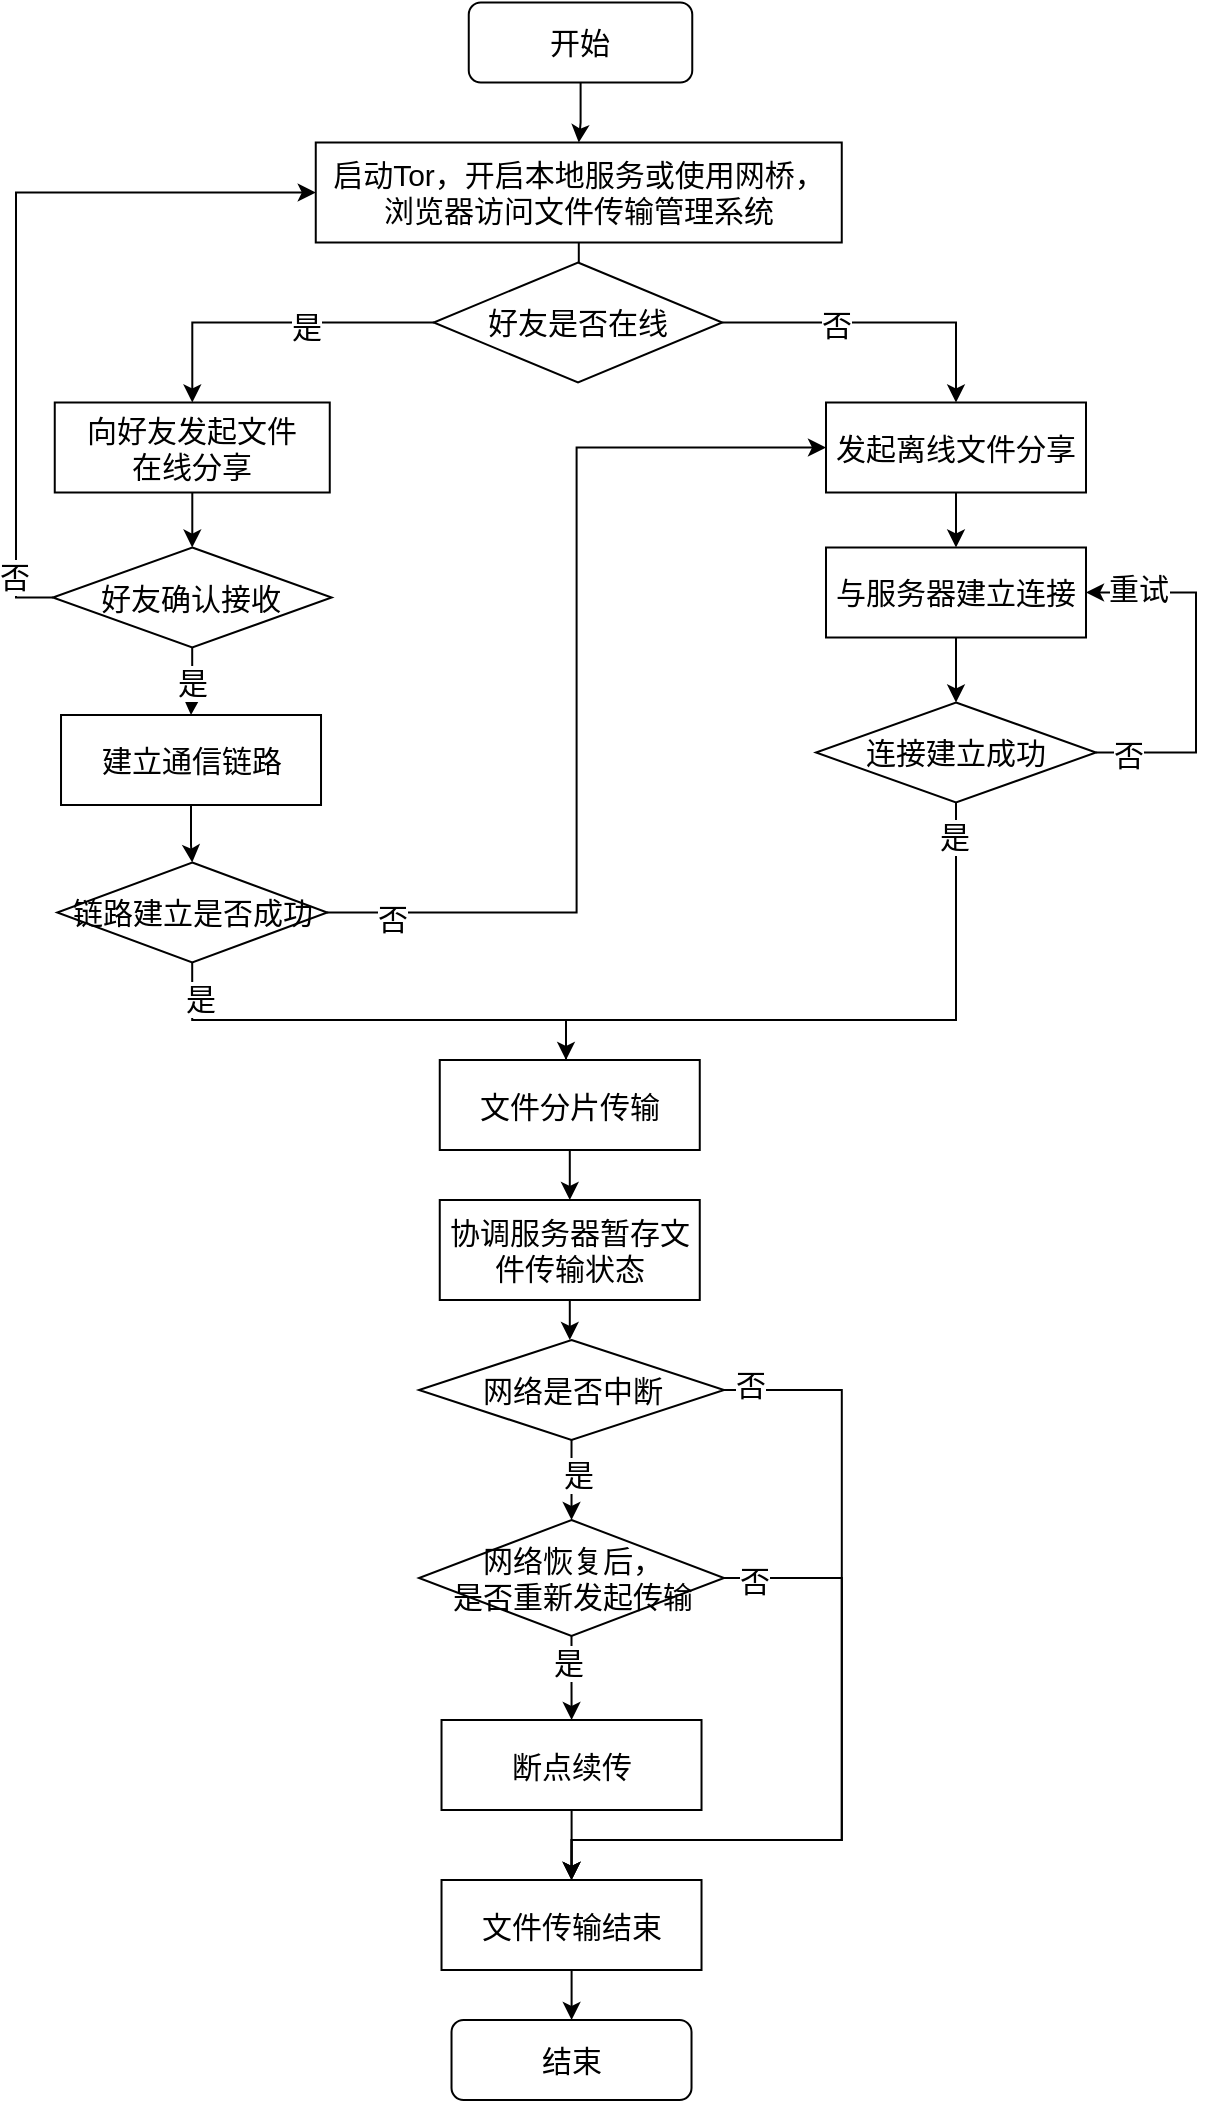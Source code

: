 <mxfile version="14.5.10" type="github">
  <diagram id="kkxicVWJ4khZdMPzZSkg" name="Page-1">
    <mxGraphModel dx="910" dy="591" grid="1" gridSize="10" guides="1" tooltips="1" connect="1" arrows="1" fold="1" page="1" pageScale="1" pageWidth="1654" pageHeight="2336" math="0" shadow="0">
      <root>
        <mxCell id="0" />
        <mxCell id="1" parent="0" />
        <mxCell id="E08MiePJ2XD23bQXPZum-11" value="" style="edgeStyle=orthogonalEdgeStyle;rounded=0;orthogonalLoop=1;jettySize=auto;html=1;fontSize=15;" edge="1" parent="1" source="E08MiePJ2XD23bQXPZum-1" target="E08MiePJ2XD23bQXPZum-10">
          <mxGeometry relative="1" as="geometry" />
        </mxCell>
        <mxCell id="E08MiePJ2XD23bQXPZum-1" value="开始" style="rounded=1;whiteSpace=wrap;html=1;fontSize=15;" vertex="1" parent="1">
          <mxGeometry x="386.38" y="271.25" width="111.75" height="40" as="geometry" />
        </mxCell>
        <mxCell id="E08MiePJ2XD23bQXPZum-73" value="" style="edgeStyle=orthogonalEdgeStyle;rounded=0;orthogonalLoop=1;jettySize=auto;html=1;fontSize=15;" edge="1" parent="1" source="E08MiePJ2XD23bQXPZum-10" target="E08MiePJ2XD23bQXPZum-12">
          <mxGeometry relative="1" as="geometry" />
        </mxCell>
        <mxCell id="E08MiePJ2XD23bQXPZum-10" value="启动Tor，开启本地服务或使用网桥，&lt;br style=&quot;font-size: 15px;&quot;&gt;浏览器访问文件传输管理系统" style="rounded=0;whiteSpace=wrap;html=1;fontSize=15;" vertex="1" parent="1">
          <mxGeometry x="309.88" y="341.25" width="263" height="50" as="geometry" />
        </mxCell>
        <mxCell id="E08MiePJ2XD23bQXPZum-15" value="" style="edgeStyle=orthogonalEdgeStyle;rounded=0;orthogonalLoop=1;jettySize=auto;html=1;fontSize=15;" edge="1" parent="1" source="E08MiePJ2XD23bQXPZum-12" target="E08MiePJ2XD23bQXPZum-14">
          <mxGeometry relative="1" as="geometry" />
        </mxCell>
        <mxCell id="E08MiePJ2XD23bQXPZum-16" value="是" style="edgeLabel;html=1;align=center;verticalAlign=middle;resizable=0;points=[];fontSize=15;" vertex="1" connectable="0" parent="E08MiePJ2XD23bQXPZum-15">
          <mxGeometry x="-0.2" y="1" relative="1" as="geometry">
            <mxPoint as="offset" />
          </mxGeometry>
        </mxCell>
        <mxCell id="E08MiePJ2XD23bQXPZum-19" value="" style="edgeStyle=orthogonalEdgeStyle;rounded=0;orthogonalLoop=1;jettySize=auto;html=1;fontSize=15;entryX=0.5;entryY=0;entryDx=0;entryDy=0;exitX=1;exitY=0.5;exitDx=0;exitDy=0;" edge="1" parent="1" source="E08MiePJ2XD23bQXPZum-12" target="E08MiePJ2XD23bQXPZum-18">
          <mxGeometry relative="1" as="geometry">
            <Array as="points">
              <mxPoint x="630" y="431.25" />
            </Array>
          </mxGeometry>
        </mxCell>
        <mxCell id="E08MiePJ2XD23bQXPZum-20" value="否" style="edgeLabel;html=1;align=center;verticalAlign=middle;resizable=0;points=[];fontSize=15;" vertex="1" connectable="0" parent="E08MiePJ2XD23bQXPZum-19">
          <mxGeometry x="-0.678" y="2" relative="1" as="geometry">
            <mxPoint x="32" y="2" as="offset" />
          </mxGeometry>
        </mxCell>
        <mxCell id="E08MiePJ2XD23bQXPZum-12" value="好友是否在线" style="rhombus;whiteSpace=wrap;html=1;rounded=0;fontSize=15;" vertex="1" parent="1">
          <mxGeometry x="368.88" y="401.25" width="144.25" height="60" as="geometry" />
        </mxCell>
        <mxCell id="E08MiePJ2XD23bQXPZum-22" value="" style="edgeStyle=orthogonalEdgeStyle;rounded=0;orthogonalLoop=1;jettySize=auto;html=1;fontSize=15;" edge="1" parent="1" source="E08MiePJ2XD23bQXPZum-14" target="E08MiePJ2XD23bQXPZum-21">
          <mxGeometry relative="1" as="geometry" />
        </mxCell>
        <mxCell id="E08MiePJ2XD23bQXPZum-14" value="向好友发起文件&lt;br style=&quot;font-size: 15px;&quot;&gt;在线分享" style="rounded=0;whiteSpace=wrap;html=1;fontSize=15;" vertex="1" parent="1">
          <mxGeometry x="179.38" y="471.25" width="137.5" height="45" as="geometry" />
        </mxCell>
        <mxCell id="E08MiePJ2XD23bQXPZum-32" value="" style="edgeStyle=orthogonalEdgeStyle;rounded=0;orthogonalLoop=1;jettySize=auto;html=1;fontSize=15;" edge="1" parent="1" source="E08MiePJ2XD23bQXPZum-18" target="E08MiePJ2XD23bQXPZum-31">
          <mxGeometry relative="1" as="geometry" />
        </mxCell>
        <mxCell id="E08MiePJ2XD23bQXPZum-18" value="发起离线文件分享" style="whiteSpace=wrap;html=1;rounded=0;fontSize=15;" vertex="1" parent="1">
          <mxGeometry x="565" y="471.25" width="130" height="45" as="geometry" />
        </mxCell>
        <mxCell id="E08MiePJ2XD23bQXPZum-24" value="是" style="edgeStyle=orthogonalEdgeStyle;rounded=0;orthogonalLoop=1;jettySize=auto;html=1;fontSize=15;" edge="1" parent="1" source="E08MiePJ2XD23bQXPZum-21" target="E08MiePJ2XD23bQXPZum-23">
          <mxGeometry relative="1" as="geometry" />
        </mxCell>
        <mxCell id="E08MiePJ2XD23bQXPZum-67" style="edgeStyle=orthogonalEdgeStyle;rounded=0;orthogonalLoop=1;jettySize=auto;html=1;fontSize=15;entryX=0;entryY=0.5;entryDx=0;entryDy=0;" edge="1" parent="1" source="E08MiePJ2XD23bQXPZum-21" target="E08MiePJ2XD23bQXPZum-10">
          <mxGeometry relative="1" as="geometry">
            <mxPoint x="180" y="331.25" as="targetPoint" />
            <Array as="points">
              <mxPoint x="160" y="569" />
              <mxPoint x="160" y="366" />
            </Array>
          </mxGeometry>
        </mxCell>
        <mxCell id="E08MiePJ2XD23bQXPZum-68" value="否" style="edgeLabel;html=1;align=center;verticalAlign=middle;resizable=0;points=[];fontSize=15;" vertex="1" connectable="0" parent="E08MiePJ2XD23bQXPZum-67">
          <mxGeometry x="-0.839" y="1" relative="1" as="geometry">
            <mxPoint as="offset" />
          </mxGeometry>
        </mxCell>
        <mxCell id="E08MiePJ2XD23bQXPZum-21" value="好友确认接收" style="rhombus;whiteSpace=wrap;html=1;rounded=0;fontSize=15;" vertex="1" parent="1">
          <mxGeometry x="178.45" y="543.75" width="139.37" height="50" as="geometry" />
        </mxCell>
        <mxCell id="E08MiePJ2XD23bQXPZum-26" value="" style="edgeStyle=orthogonalEdgeStyle;rounded=0;orthogonalLoop=1;jettySize=auto;html=1;fontSize=15;" edge="1" parent="1" source="E08MiePJ2XD23bQXPZum-23" target="E08MiePJ2XD23bQXPZum-25">
          <mxGeometry relative="1" as="geometry" />
        </mxCell>
        <mxCell id="E08MiePJ2XD23bQXPZum-23" value="建立通信链路" style="whiteSpace=wrap;html=1;rounded=0;fontSize=15;" vertex="1" parent="1">
          <mxGeometry x="182.51" y="627.5" width="130" height="45" as="geometry" />
        </mxCell>
        <mxCell id="E08MiePJ2XD23bQXPZum-27" style="edgeStyle=orthogonalEdgeStyle;rounded=0;orthogonalLoop=1;jettySize=auto;html=1;entryX=0;entryY=0.5;entryDx=0;entryDy=0;fontSize=15;" edge="1" parent="1" source="E08MiePJ2XD23bQXPZum-25" target="E08MiePJ2XD23bQXPZum-18">
          <mxGeometry relative="1" as="geometry" />
        </mxCell>
        <mxCell id="E08MiePJ2XD23bQXPZum-28" value="否" style="edgeLabel;html=1;align=center;verticalAlign=middle;resizable=0;points=[];fontSize=15;" vertex="1" connectable="0" parent="E08MiePJ2XD23bQXPZum-27">
          <mxGeometry x="-0.866" y="-2" relative="1" as="geometry">
            <mxPoint as="offset" />
          </mxGeometry>
        </mxCell>
        <mxCell id="E08MiePJ2XD23bQXPZum-45" value="" style="edgeStyle=orthogonalEdgeStyle;rounded=0;orthogonalLoop=1;jettySize=auto;html=1;fontSize=15;" edge="1" parent="1" source="E08MiePJ2XD23bQXPZum-25">
          <mxGeometry relative="1" as="geometry">
            <mxPoint x="435" y="820" as="targetPoint" />
            <Array as="points">
              <mxPoint x="248" y="780" />
              <mxPoint x="435" y="780" />
            </Array>
          </mxGeometry>
        </mxCell>
        <mxCell id="E08MiePJ2XD23bQXPZum-49" value="是" style="edgeLabel;html=1;align=center;verticalAlign=middle;resizable=0;points=[];fontSize=15;" vertex="1" connectable="0" parent="E08MiePJ2XD23bQXPZum-45">
          <mxGeometry x="-0.865" y="4" relative="1" as="geometry">
            <mxPoint as="offset" />
          </mxGeometry>
        </mxCell>
        <mxCell id="E08MiePJ2XD23bQXPZum-25" value="链路建立是否成功" style="rhombus;whiteSpace=wrap;html=1;rounded=0;fontSize=15;" vertex="1" parent="1">
          <mxGeometry x="180.63" y="701.25" width="135" height="50" as="geometry" />
        </mxCell>
        <mxCell id="E08MiePJ2XD23bQXPZum-70" value="" style="edgeStyle=orthogonalEdgeStyle;rounded=0;orthogonalLoop=1;jettySize=auto;html=1;fontSize=15;" edge="1" parent="1" source="E08MiePJ2XD23bQXPZum-29" target="E08MiePJ2XD23bQXPZum-69">
          <mxGeometry relative="1" as="geometry" />
        </mxCell>
        <mxCell id="E08MiePJ2XD23bQXPZum-29" value="文件分片传输" style="whiteSpace=wrap;html=1;rounded=0;fontSize=15;" vertex="1" parent="1">
          <mxGeometry x="371.88" y="800" width="130" height="45" as="geometry" />
        </mxCell>
        <mxCell id="E08MiePJ2XD23bQXPZum-34" value="" style="edgeStyle=orthogonalEdgeStyle;rounded=0;orthogonalLoop=1;jettySize=auto;html=1;fontSize=15;" edge="1" parent="1" source="E08MiePJ2XD23bQXPZum-31" target="E08MiePJ2XD23bQXPZum-33">
          <mxGeometry relative="1" as="geometry" />
        </mxCell>
        <mxCell id="E08MiePJ2XD23bQXPZum-31" value="与服务器建立连接" style="whiteSpace=wrap;html=1;rounded=0;fontSize=15;" vertex="1" parent="1">
          <mxGeometry x="565" y="543.75" width="130" height="45" as="geometry" />
        </mxCell>
        <mxCell id="E08MiePJ2XD23bQXPZum-35" style="edgeStyle=orthogonalEdgeStyle;rounded=0;orthogonalLoop=1;jettySize=auto;html=1;entryX=1;entryY=0.5;entryDx=0;entryDy=0;fontSize=15;" edge="1" parent="1" source="E08MiePJ2XD23bQXPZum-33" target="E08MiePJ2XD23bQXPZum-31">
          <mxGeometry relative="1" as="geometry">
            <Array as="points">
              <mxPoint x="750" y="646.25" />
              <mxPoint x="750" y="566.25" />
            </Array>
          </mxGeometry>
        </mxCell>
        <mxCell id="E08MiePJ2XD23bQXPZum-36" value="否" style="edgeLabel;html=1;align=center;verticalAlign=middle;resizable=0;points=[];fontSize=15;" vertex="1" connectable="0" parent="E08MiePJ2XD23bQXPZum-35">
          <mxGeometry x="-0.826" relative="1" as="geometry">
            <mxPoint as="offset" />
          </mxGeometry>
        </mxCell>
        <mxCell id="E08MiePJ2XD23bQXPZum-37" value="重试" style="edgeLabel;html=1;align=center;verticalAlign=middle;resizable=0;points=[];fontSize=15;" vertex="1" connectable="0" parent="E08MiePJ2XD23bQXPZum-35">
          <mxGeometry x="0.723" y="-3" relative="1" as="geometry">
            <mxPoint as="offset" />
          </mxGeometry>
        </mxCell>
        <mxCell id="E08MiePJ2XD23bQXPZum-48" style="edgeStyle=orthogonalEdgeStyle;rounded=0;orthogonalLoop=1;jettySize=auto;html=1;fontSize=15;" edge="1" parent="1" source="E08MiePJ2XD23bQXPZum-33">
          <mxGeometry relative="1" as="geometry">
            <mxPoint x="435" y="800" as="targetPoint" />
            <Array as="points">
              <mxPoint x="630" y="780" />
              <mxPoint x="435" y="780" />
            </Array>
          </mxGeometry>
        </mxCell>
        <mxCell id="E08MiePJ2XD23bQXPZum-50" value="是" style="edgeLabel;html=1;align=center;verticalAlign=middle;resizable=0;points=[];fontSize=15;" vertex="1" connectable="0" parent="E08MiePJ2XD23bQXPZum-48">
          <mxGeometry x="-0.899" y="-1" relative="1" as="geometry">
            <mxPoint as="offset" />
          </mxGeometry>
        </mxCell>
        <mxCell id="E08MiePJ2XD23bQXPZum-33" value="连接建立成功" style="rhombus;whiteSpace=wrap;html=1;rounded=0;fontSize=15;" vertex="1" parent="1">
          <mxGeometry x="560" y="621.25" width="140" height="50" as="geometry" />
        </mxCell>
        <mxCell id="E08MiePJ2XD23bQXPZum-59" style="edgeStyle=orthogonalEdgeStyle;rounded=0;orthogonalLoop=1;jettySize=auto;html=1;entryX=0.5;entryY=0;entryDx=0;entryDy=0;fontSize=15;" edge="1" parent="1" source="E08MiePJ2XD23bQXPZum-41" target="E08MiePJ2XD23bQXPZum-56">
          <mxGeometry relative="1" as="geometry">
            <Array as="points">
              <mxPoint x="572.88" y="965" />
              <mxPoint x="572.88" y="1190" />
              <mxPoint x="437.88" y="1190" />
            </Array>
          </mxGeometry>
        </mxCell>
        <mxCell id="E08MiePJ2XD23bQXPZum-60" value="否" style="edgeLabel;html=1;align=center;verticalAlign=middle;resizable=0;points=[];fontSize=15;" vertex="1" connectable="0" parent="E08MiePJ2XD23bQXPZum-59">
          <mxGeometry x="-0.944" y="3" relative="1" as="geometry">
            <mxPoint as="offset" />
          </mxGeometry>
        </mxCell>
        <mxCell id="E08MiePJ2XD23bQXPZum-74" value="" style="edgeStyle=orthogonalEdgeStyle;rounded=0;orthogonalLoop=1;jettySize=auto;html=1;fontSize=15;" edge="1" parent="1" source="E08MiePJ2XD23bQXPZum-41" target="E08MiePJ2XD23bQXPZum-52">
          <mxGeometry relative="1" as="geometry" />
        </mxCell>
        <mxCell id="E08MiePJ2XD23bQXPZum-75" value="是" style="edgeLabel;html=1;align=center;verticalAlign=middle;resizable=0;points=[];fontSize=15;" vertex="1" connectable="0" parent="E08MiePJ2XD23bQXPZum-74">
          <mxGeometry x="-0.15" y="3" relative="1" as="geometry">
            <mxPoint as="offset" />
          </mxGeometry>
        </mxCell>
        <mxCell id="E08MiePJ2XD23bQXPZum-41" value="网络是否中断" style="rhombus;whiteSpace=wrap;html=1;rounded=0;fontSize=15;" vertex="1" parent="1">
          <mxGeometry x="361.51" y="940" width="152.5" height="50" as="geometry" />
        </mxCell>
        <mxCell id="E08MiePJ2XD23bQXPZum-55" value="" style="edgeStyle=orthogonalEdgeStyle;rounded=0;orthogonalLoop=1;jettySize=auto;html=1;fontSize=15;" edge="1" parent="1" source="E08MiePJ2XD23bQXPZum-52" target="E08MiePJ2XD23bQXPZum-54">
          <mxGeometry relative="1" as="geometry" />
        </mxCell>
        <mxCell id="E08MiePJ2XD23bQXPZum-58" value="是" style="edgeLabel;html=1;align=center;verticalAlign=middle;resizable=0;points=[];fontSize=15;" vertex="1" connectable="0" parent="E08MiePJ2XD23bQXPZum-55">
          <mxGeometry x="-0.4" y="-2" relative="1" as="geometry">
            <mxPoint as="offset" />
          </mxGeometry>
        </mxCell>
        <mxCell id="E08MiePJ2XD23bQXPZum-62" style="edgeStyle=orthogonalEdgeStyle;rounded=0;orthogonalLoop=1;jettySize=auto;html=1;entryX=0.5;entryY=0;entryDx=0;entryDy=0;fontSize=15;" edge="1" parent="1" source="E08MiePJ2XD23bQXPZum-52" target="E08MiePJ2XD23bQXPZum-56">
          <mxGeometry relative="1" as="geometry">
            <Array as="points">
              <mxPoint x="572.88" y="1059" />
              <mxPoint x="572.88" y="1190" />
              <mxPoint x="437.88" y="1190" />
            </Array>
          </mxGeometry>
        </mxCell>
        <mxCell id="E08MiePJ2XD23bQXPZum-63" value="否" style="edgeLabel;html=1;align=center;verticalAlign=middle;resizable=0;points=[];fontSize=15;" vertex="1" connectable="0" parent="E08MiePJ2XD23bQXPZum-62">
          <mxGeometry x="-0.92" y="-1" relative="1" as="geometry">
            <mxPoint x="1" as="offset" />
          </mxGeometry>
        </mxCell>
        <mxCell id="E08MiePJ2XD23bQXPZum-52" value="&lt;span&gt;网络恢复后，&lt;/span&gt;&lt;br&gt;&lt;span&gt;是否重新发起传输&lt;/span&gt;" style="rhombus;whiteSpace=wrap;html=1;rounded=0;fontSize=15;" vertex="1" parent="1">
          <mxGeometry x="361.51" y="1030" width="152.5" height="58" as="geometry" />
        </mxCell>
        <mxCell id="E08MiePJ2XD23bQXPZum-57" value="" style="edgeStyle=orthogonalEdgeStyle;rounded=0;orthogonalLoop=1;jettySize=auto;html=1;fontSize=15;" edge="1" parent="1" source="E08MiePJ2XD23bQXPZum-54" target="E08MiePJ2XD23bQXPZum-56">
          <mxGeometry relative="1" as="geometry" />
        </mxCell>
        <mxCell id="E08MiePJ2XD23bQXPZum-54" value="断点续传" style="whiteSpace=wrap;html=1;rounded=0;fontSize=15;" vertex="1" parent="1">
          <mxGeometry x="372.76" y="1130" width="130" height="45" as="geometry" />
        </mxCell>
        <mxCell id="E08MiePJ2XD23bQXPZum-65" value="" style="edgeStyle=orthogonalEdgeStyle;rounded=0;orthogonalLoop=1;jettySize=auto;html=1;fontSize=15;" edge="1" parent="1" source="E08MiePJ2XD23bQXPZum-56" target="E08MiePJ2XD23bQXPZum-64">
          <mxGeometry relative="1" as="geometry" />
        </mxCell>
        <mxCell id="E08MiePJ2XD23bQXPZum-56" value="文件传输结束" style="whiteSpace=wrap;html=1;rounded=0;fontSize=15;" vertex="1" parent="1">
          <mxGeometry x="372.76" y="1210" width="130" height="45" as="geometry" />
        </mxCell>
        <mxCell id="E08MiePJ2XD23bQXPZum-64" value="结束" style="rounded=1;whiteSpace=wrap;html=1;fontSize=15;" vertex="1" parent="1">
          <mxGeometry x="377.76" y="1280" width="120" height="40" as="geometry" />
        </mxCell>
        <mxCell id="E08MiePJ2XD23bQXPZum-71" value="" style="edgeStyle=orthogonalEdgeStyle;rounded=0;orthogonalLoop=1;jettySize=auto;html=1;fontSize=15;" edge="1" parent="1" source="E08MiePJ2XD23bQXPZum-69" target="E08MiePJ2XD23bQXPZum-41">
          <mxGeometry relative="1" as="geometry" />
        </mxCell>
        <mxCell id="E08MiePJ2XD23bQXPZum-69" value="协调服务器暂存文件传输状态" style="whiteSpace=wrap;html=1;rounded=0;fontSize=15;" vertex="1" parent="1">
          <mxGeometry x="371.88" y="870" width="130" height="50" as="geometry" />
        </mxCell>
      </root>
    </mxGraphModel>
  </diagram>
</mxfile>
